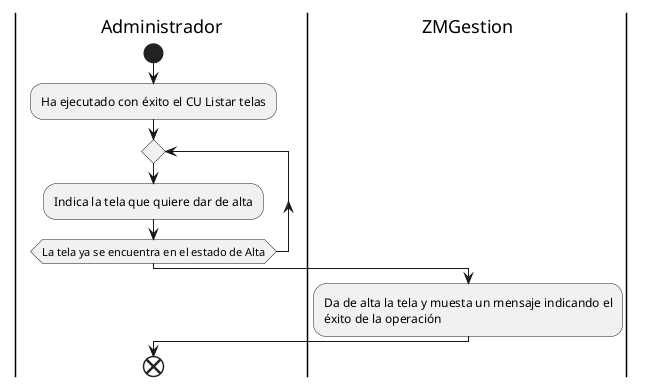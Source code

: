 @startuml darAltaTela
|Administrador|
start
:Ha ejecutado con éxito el CU Listar telas;
repeat
:Indica la tela que quiere dar de alta;
repeat while (La tela ya se encuentra en el estado de Alta)
|ZMGestion|
:Da de alta la tela y muesta un mensaje indicando el 
éxito de la operación;
|Administrador|
end
@enduml